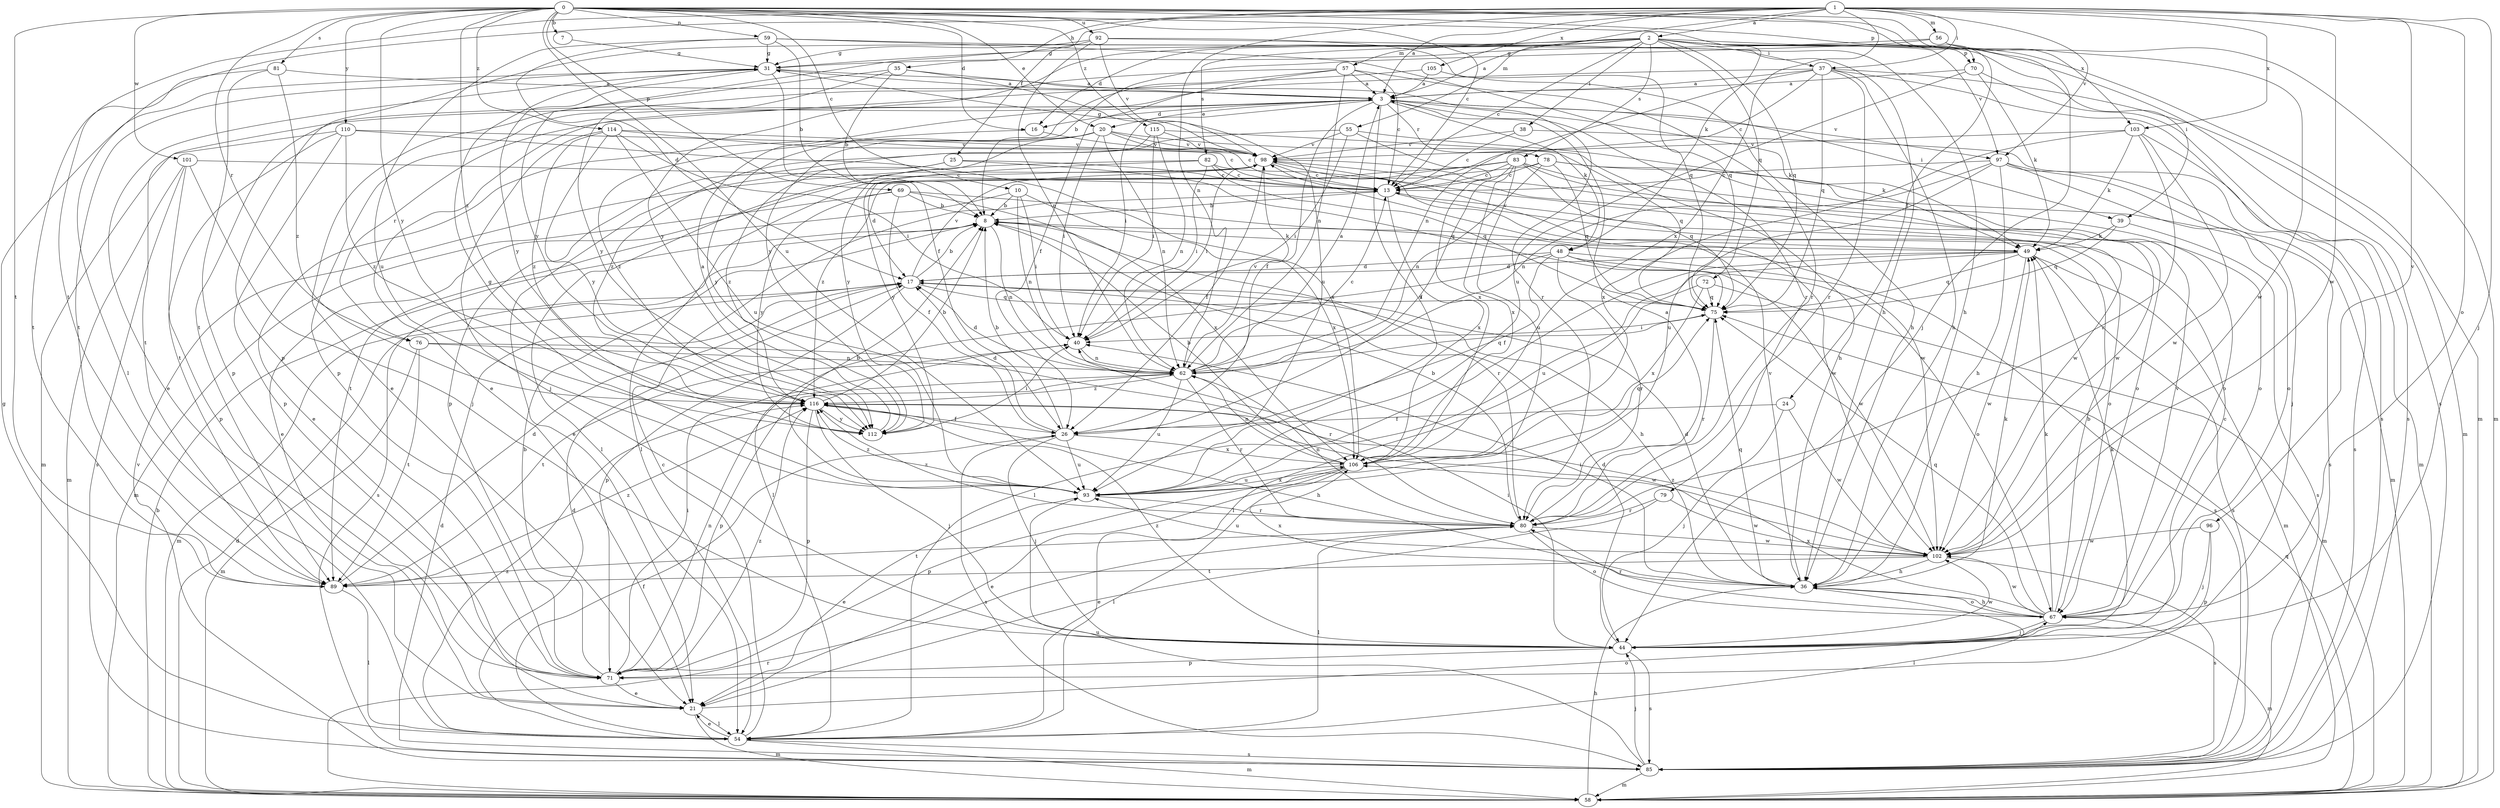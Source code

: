 strict digraph  {
0;
1;
2;
3;
7;
8;
10;
13;
16;
17;
20;
21;
24;
25;
26;
31;
35;
36;
37;
38;
39;
40;
44;
48;
49;
54;
55;
56;
57;
58;
59;
62;
67;
69;
70;
71;
72;
75;
76;
78;
79;
80;
81;
82;
83;
85;
89;
92;
93;
96;
97;
98;
101;
102;
103;
105;
106;
110;
112;
114;
115;
116;
0 -> 7  [label=b];
0 -> 10  [label=c];
0 -> 13  [label=c];
0 -> 16  [label=d];
0 -> 20  [label=e];
0 -> 24  [label=f];
0 -> 44  [label=j];
0 -> 48  [label=k];
0 -> 59  [label=n];
0 -> 69  [label=p];
0 -> 70  [label=p];
0 -> 76  [label=r];
0 -> 81  [label=s];
0 -> 89  [label=t];
0 -> 92  [label=u];
0 -> 93  [label=u];
0 -> 101  [label=w];
0 -> 103  [label=x];
0 -> 110  [label=y];
0 -> 112  [label=y];
0 -> 114  [label=z];
0 -> 115  [label=z];
0 -> 116  [label=z];
1 -> 2  [label=a];
1 -> 3  [label=a];
1 -> 25  [label=f];
1 -> 35  [label=h];
1 -> 37  [label=i];
1 -> 44  [label=j];
1 -> 54  [label=l];
1 -> 55  [label=m];
1 -> 56  [label=m];
1 -> 62  [label=n];
1 -> 67  [label=o];
1 -> 89  [label=t];
1 -> 96  [label=v];
1 -> 97  [label=v];
1 -> 102  [label=w];
1 -> 103  [label=x];
1 -> 105  [label=x];
1 -> 106  [label=x];
2 -> 3  [label=a];
2 -> 13  [label=c];
2 -> 16  [label=d];
2 -> 31  [label=g];
2 -> 37  [label=i];
2 -> 38  [label=i];
2 -> 39  [label=i];
2 -> 57  [label=m];
2 -> 58  [label=m];
2 -> 70  [label=p];
2 -> 71  [label=p];
2 -> 72  [label=q];
2 -> 75  [label=q];
2 -> 82  [label=s];
2 -> 83  [label=s];
2 -> 85  [label=s];
2 -> 97  [label=v];
2 -> 112  [label=y];
3 -> 16  [label=d];
3 -> 20  [label=e];
3 -> 26  [label=f];
3 -> 39  [label=i];
3 -> 40  [label=i];
3 -> 48  [label=k];
3 -> 49  [label=k];
3 -> 76  [label=r];
3 -> 78  [label=r];
3 -> 79  [label=r];
3 -> 89  [label=t];
3 -> 93  [label=u];
3 -> 97  [label=v];
7 -> 31  [label=g];
8 -> 49  [label=k];
8 -> 62  [label=n];
8 -> 80  [label=r];
8 -> 85  [label=s];
10 -> 8  [label=b];
10 -> 40  [label=i];
10 -> 62  [label=n];
10 -> 89  [label=t];
10 -> 106  [label=x];
13 -> 8  [label=b];
13 -> 67  [label=o];
13 -> 106  [label=x];
16 -> 98  [label=v];
16 -> 112  [label=y];
17 -> 8  [label=b];
17 -> 36  [label=h];
17 -> 58  [label=m];
17 -> 71  [label=p];
17 -> 75  [label=q];
17 -> 98  [label=v];
20 -> 13  [label=c];
20 -> 21  [label=e];
20 -> 40  [label=i];
20 -> 62  [label=n];
20 -> 75  [label=q];
20 -> 98  [label=v];
20 -> 112  [label=y];
20 -> 116  [label=z];
21 -> 54  [label=l];
21 -> 58  [label=m];
21 -> 67  [label=o];
24 -> 26  [label=f];
24 -> 44  [label=j];
24 -> 102  [label=w];
25 -> 13  [label=c];
25 -> 21  [label=e];
25 -> 75  [label=q];
25 -> 116  [label=z];
26 -> 8  [label=b];
26 -> 17  [label=d];
26 -> 44  [label=j];
26 -> 85  [label=s];
26 -> 93  [label=u];
26 -> 106  [label=x];
31 -> 3  [label=a];
31 -> 21  [label=e];
31 -> 26  [label=f];
31 -> 80  [label=r];
31 -> 89  [label=t];
31 -> 112  [label=y];
35 -> 3  [label=a];
35 -> 8  [label=b];
35 -> 21  [label=e];
35 -> 93  [label=u];
35 -> 112  [label=y];
36 -> 17  [label=d];
36 -> 40  [label=i];
36 -> 49  [label=k];
36 -> 54  [label=l];
36 -> 67  [label=o];
36 -> 75  [label=q];
36 -> 98  [label=v];
36 -> 106  [label=x];
37 -> 3  [label=a];
37 -> 13  [label=c];
37 -> 36  [label=h];
37 -> 58  [label=m];
37 -> 62  [label=n];
37 -> 71  [label=p];
37 -> 75  [label=q];
37 -> 80  [label=r];
37 -> 85  [label=s];
38 -> 13  [label=c];
38 -> 85  [label=s];
38 -> 98  [label=v];
39 -> 49  [label=k];
39 -> 75  [label=q];
39 -> 85  [label=s];
40 -> 62  [label=n];
40 -> 89  [label=t];
44 -> 13  [label=c];
44 -> 17  [label=d];
44 -> 40  [label=i];
44 -> 49  [label=k];
44 -> 71  [label=p];
44 -> 85  [label=s];
44 -> 102  [label=w];
44 -> 116  [label=z];
48 -> 17  [label=d];
48 -> 26  [label=f];
48 -> 54  [label=l];
48 -> 67  [label=o];
48 -> 80  [label=r];
48 -> 85  [label=s];
48 -> 102  [label=w];
49 -> 17  [label=d];
49 -> 54  [label=l];
49 -> 58  [label=m];
49 -> 75  [label=q];
49 -> 85  [label=s];
49 -> 93  [label=u];
49 -> 98  [label=v];
49 -> 102  [label=w];
54 -> 13  [label=c];
54 -> 17  [label=d];
54 -> 21  [label=e];
54 -> 26  [label=f];
54 -> 31  [label=g];
54 -> 58  [label=m];
54 -> 85  [label=s];
54 -> 116  [label=z];
55 -> 40  [label=i];
55 -> 49  [label=k];
55 -> 71  [label=p];
55 -> 98  [label=v];
55 -> 106  [label=x];
56 -> 8  [label=b];
56 -> 31  [label=g];
56 -> 58  [label=m];
56 -> 102  [label=w];
57 -> 3  [label=a];
57 -> 13  [label=c];
57 -> 26  [label=f];
57 -> 62  [label=n];
57 -> 80  [label=r];
57 -> 89  [label=t];
57 -> 112  [label=y];
58 -> 8  [label=b];
58 -> 17  [label=d];
58 -> 36  [label=h];
58 -> 75  [label=q];
58 -> 80  [label=r];
59 -> 8  [label=b];
59 -> 17  [label=d];
59 -> 31  [label=g];
59 -> 36  [label=h];
59 -> 75  [label=q];
59 -> 93  [label=u];
62 -> 3  [label=a];
62 -> 13  [label=c];
62 -> 17  [label=d];
62 -> 71  [label=p];
62 -> 75  [label=q];
62 -> 80  [label=r];
62 -> 93  [label=u];
62 -> 98  [label=v];
62 -> 116  [label=z];
67 -> 8  [label=b];
67 -> 36  [label=h];
67 -> 44  [label=j];
67 -> 49  [label=k];
67 -> 58  [label=m];
67 -> 75  [label=q];
67 -> 80  [label=r];
67 -> 98  [label=v];
67 -> 102  [label=w];
67 -> 106  [label=x];
69 -> 8  [label=b];
69 -> 26  [label=f];
69 -> 58  [label=m];
69 -> 102  [label=w];
69 -> 106  [label=x];
69 -> 112  [label=y];
70 -> 3  [label=a];
70 -> 49  [label=k];
70 -> 85  [label=s];
70 -> 93  [label=u];
71 -> 8  [label=b];
71 -> 21  [label=e];
71 -> 40  [label=i];
71 -> 62  [label=n];
71 -> 116  [label=z];
72 -> 54  [label=l];
72 -> 58  [label=m];
72 -> 75  [label=q];
72 -> 106  [label=x];
75 -> 40  [label=i];
75 -> 80  [label=r];
76 -> 58  [label=m];
76 -> 62  [label=n];
76 -> 80  [label=r];
76 -> 89  [label=t];
78 -> 13  [label=c];
78 -> 62  [label=n];
78 -> 67  [label=o];
78 -> 75  [label=q];
78 -> 85  [label=s];
78 -> 116  [label=z];
79 -> 21  [label=e];
79 -> 80  [label=r];
79 -> 102  [label=w];
80 -> 3  [label=a];
80 -> 8  [label=b];
80 -> 54  [label=l];
80 -> 62  [label=n];
80 -> 67  [label=o];
80 -> 89  [label=t];
80 -> 102  [label=w];
80 -> 116  [label=z];
81 -> 3  [label=a];
81 -> 71  [label=p];
81 -> 89  [label=t];
81 -> 116  [label=z];
82 -> 13  [label=c];
82 -> 17  [label=d];
82 -> 40  [label=i];
82 -> 54  [label=l];
82 -> 75  [label=q];
82 -> 102  [label=w];
83 -> 13  [label=c];
83 -> 26  [label=f];
83 -> 54  [label=l];
83 -> 67  [label=o];
83 -> 75  [label=q];
83 -> 93  [label=u];
83 -> 102  [label=w];
83 -> 106  [label=x];
83 -> 112  [label=y];
85 -> 17  [label=d];
85 -> 44  [label=j];
85 -> 58  [label=m];
85 -> 93  [label=u];
85 -> 98  [label=v];
89 -> 17  [label=d];
89 -> 54  [label=l];
89 -> 116  [label=z];
92 -> 31  [label=g];
92 -> 36  [label=h];
92 -> 62  [label=n];
92 -> 75  [label=q];
92 -> 98  [label=v];
92 -> 112  [label=y];
93 -> 8  [label=b];
93 -> 21  [label=e];
93 -> 31  [label=g];
93 -> 80  [label=r];
93 -> 106  [label=x];
93 -> 116  [label=z];
96 -> 44  [label=j];
96 -> 71  [label=p];
96 -> 102  [label=w];
97 -> 13  [label=c];
97 -> 36  [label=h];
97 -> 44  [label=j];
97 -> 58  [label=m];
97 -> 62  [label=n];
97 -> 67  [label=o];
97 -> 93  [label=u];
98 -> 13  [label=c];
98 -> 21  [label=e];
98 -> 26  [label=f];
98 -> 31  [label=g];
98 -> 40  [label=i];
98 -> 67  [label=o];
98 -> 102  [label=w];
101 -> 13  [label=c];
101 -> 44  [label=j];
101 -> 58  [label=m];
101 -> 71  [label=p];
101 -> 85  [label=s];
102 -> 36  [label=h];
102 -> 85  [label=s];
102 -> 89  [label=t];
102 -> 93  [label=u];
102 -> 116  [label=z];
103 -> 49  [label=k];
103 -> 58  [label=m];
103 -> 80  [label=r];
103 -> 98  [label=v];
103 -> 102  [label=w];
103 -> 106  [label=x];
105 -> 3  [label=a];
105 -> 21  [label=e];
105 -> 36  [label=h];
106 -> 8  [label=b];
106 -> 21  [label=e];
106 -> 54  [label=l];
106 -> 62  [label=n];
106 -> 71  [label=p];
106 -> 75  [label=q];
106 -> 93  [label=u];
110 -> 58  [label=m];
110 -> 71  [label=p];
110 -> 89  [label=t];
110 -> 98  [label=v];
110 -> 106  [label=x];
110 -> 116  [label=z];
112 -> 3  [label=a];
112 -> 40  [label=i];
114 -> 13  [label=c];
114 -> 40  [label=i];
114 -> 44  [label=j];
114 -> 93  [label=u];
114 -> 98  [label=v];
114 -> 112  [label=y];
114 -> 116  [label=z];
115 -> 36  [label=h];
115 -> 40  [label=i];
115 -> 62  [label=n];
115 -> 98  [label=v];
115 -> 116  [label=z];
116 -> 8  [label=b];
116 -> 26  [label=f];
116 -> 36  [label=h];
116 -> 44  [label=j];
116 -> 71  [label=p];
116 -> 102  [label=w];
116 -> 112  [label=y];
}
